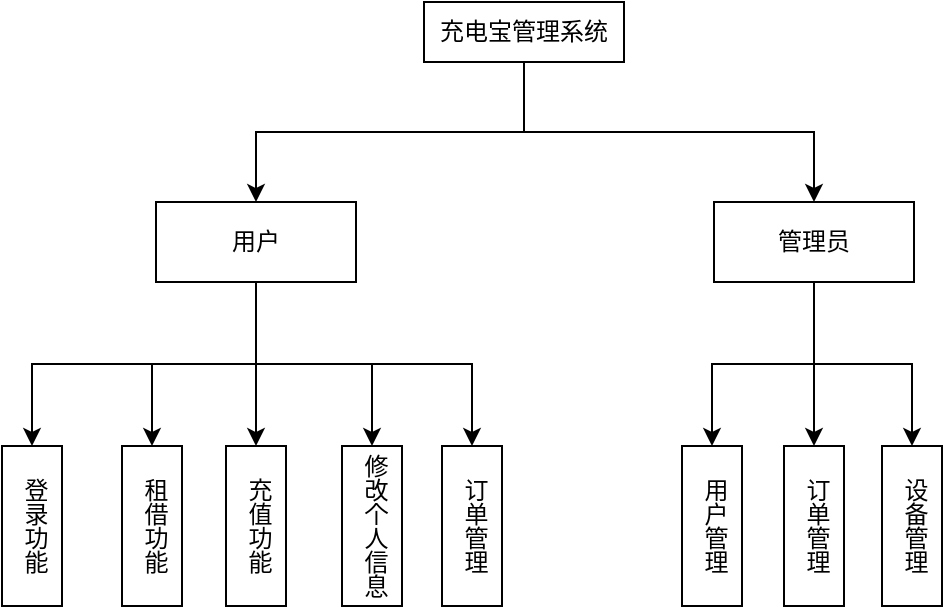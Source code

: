 <mxfile version="24.8.0">
  <diagram name="第 1 页" id="wxHdL_aoK2OwXxyab2-P">
    <mxGraphModel dx="1050" dy="1691" grid="0" gridSize="10" guides="1" tooltips="1" connect="1" arrows="1" fold="1" page="1" pageScale="1" pageWidth="827" pageHeight="1169" math="0" shadow="0">
      <root>
        <mxCell id="0" />
        <mxCell id="1" parent="0" />
        <mxCell id="f6u84PACEqeu1A_250-T-9" style="edgeStyle=orthogonalEdgeStyle;rounded=0;orthogonalLoop=1;jettySize=auto;html=1;exitX=0.5;exitY=1;exitDx=0;exitDy=0;entryX=0.5;entryY=0;entryDx=0;entryDy=0;" parent="1" source="f6u84PACEqeu1A_250-T-1" target="f6u84PACEqeu1A_250-T-3" edge="1">
          <mxGeometry relative="1" as="geometry" />
        </mxCell>
        <mxCell id="f6u84PACEqeu1A_250-T-10" style="edgeStyle=orthogonalEdgeStyle;rounded=0;orthogonalLoop=1;jettySize=auto;html=1;exitX=0.5;exitY=1;exitDx=0;exitDy=0;" parent="1" source="f6u84PACEqeu1A_250-T-1" target="f6u84PACEqeu1A_250-T-8" edge="1">
          <mxGeometry relative="1" as="geometry" />
        </mxCell>
        <mxCell id="f6u84PACEqeu1A_250-T-1" value="&lt;div&gt;&lt;span style=&quot;background-color: initial;&quot;&gt;充电宝管理系统&lt;/span&gt;&lt;/div&gt;" style="rounded=0;whiteSpace=wrap;html=1;" parent="1" vertex="1">
          <mxGeometry x="363" y="-1060" width="100" height="30" as="geometry" />
        </mxCell>
        <mxCell id="8pxQjRXLGJeJOuGP3MxE-17" style="edgeStyle=orthogonalEdgeStyle;rounded=0;orthogonalLoop=1;jettySize=auto;html=1;exitX=0.5;exitY=1;exitDx=0;exitDy=0;entryX=0.5;entryY=0;entryDx=0;entryDy=0;" edge="1" parent="1" source="f6u84PACEqeu1A_250-T-3" target="8pxQjRXLGJeJOuGP3MxE-3">
          <mxGeometry relative="1" as="geometry" />
        </mxCell>
        <mxCell id="8pxQjRXLGJeJOuGP3MxE-18" style="edgeStyle=orthogonalEdgeStyle;rounded=0;orthogonalLoop=1;jettySize=auto;html=1;exitX=0.5;exitY=1;exitDx=0;exitDy=0;entryX=0.5;entryY=0;entryDx=0;entryDy=0;" edge="1" parent="1" source="f6u84PACEqeu1A_250-T-3" target="8pxQjRXLGJeJOuGP3MxE-4">
          <mxGeometry relative="1" as="geometry" />
        </mxCell>
        <mxCell id="8pxQjRXLGJeJOuGP3MxE-20" style="edgeStyle=orthogonalEdgeStyle;rounded=0;orthogonalLoop=1;jettySize=auto;html=1;exitX=0.5;exitY=1;exitDx=0;exitDy=0;entryX=0.5;entryY=0;entryDx=0;entryDy=0;" edge="1" parent="1" source="f6u84PACEqeu1A_250-T-3" target="8pxQjRXLGJeJOuGP3MxE-6">
          <mxGeometry relative="1" as="geometry" />
        </mxCell>
        <mxCell id="8pxQjRXLGJeJOuGP3MxE-21" style="edgeStyle=orthogonalEdgeStyle;rounded=0;orthogonalLoop=1;jettySize=auto;html=1;exitX=0.5;exitY=1;exitDx=0;exitDy=0;" edge="1" parent="1" source="f6u84PACEqeu1A_250-T-3" target="8pxQjRXLGJeJOuGP3MxE-7">
          <mxGeometry relative="1" as="geometry" />
        </mxCell>
        <mxCell id="8pxQjRXLGJeJOuGP3MxE-23" style="edgeStyle=orthogonalEdgeStyle;rounded=0;orthogonalLoop=1;jettySize=auto;html=1;exitX=0.5;exitY=1;exitDx=0;exitDy=0;" edge="1" parent="1" source="f6u84PACEqeu1A_250-T-3" target="8pxQjRXLGJeJOuGP3MxE-5">
          <mxGeometry relative="1" as="geometry" />
        </mxCell>
        <mxCell id="f6u84PACEqeu1A_250-T-3" value="用户" style="rounded=0;whiteSpace=wrap;html=1;" parent="1" vertex="1">
          <mxGeometry x="229" y="-960" width="100" height="40" as="geometry" />
        </mxCell>
        <mxCell id="8pxQjRXLGJeJOuGP3MxE-25" style="edgeStyle=orthogonalEdgeStyle;rounded=0;orthogonalLoop=1;jettySize=auto;html=1;exitX=0.5;exitY=1;exitDx=0;exitDy=0;entryX=0.5;entryY=0;entryDx=0;entryDy=0;" edge="1" parent="1" source="f6u84PACEqeu1A_250-T-8" target="8pxQjRXLGJeJOuGP3MxE-8">
          <mxGeometry relative="1" as="geometry" />
        </mxCell>
        <mxCell id="8pxQjRXLGJeJOuGP3MxE-26" style="edgeStyle=orthogonalEdgeStyle;rounded=0;orthogonalLoop=1;jettySize=auto;html=1;exitX=0.5;exitY=1;exitDx=0;exitDy=0;entryX=0.5;entryY=0;entryDx=0;entryDy=0;" edge="1" parent="1" source="f6u84PACEqeu1A_250-T-8" target="8pxQjRXLGJeJOuGP3MxE-9">
          <mxGeometry relative="1" as="geometry" />
        </mxCell>
        <mxCell id="8pxQjRXLGJeJOuGP3MxE-27" style="edgeStyle=orthogonalEdgeStyle;rounded=0;orthogonalLoop=1;jettySize=auto;html=1;exitX=0.5;exitY=1;exitDx=0;exitDy=0;entryX=0.5;entryY=0;entryDx=0;entryDy=0;" edge="1" parent="1" source="f6u84PACEqeu1A_250-T-8" target="8pxQjRXLGJeJOuGP3MxE-10">
          <mxGeometry relative="1" as="geometry" />
        </mxCell>
        <mxCell id="f6u84PACEqeu1A_250-T-8" value="管理员" style="rounded=0;whiteSpace=wrap;html=1;" parent="1" vertex="1">
          <mxGeometry x="508" y="-960" width="100" height="40" as="geometry" />
        </mxCell>
        <mxCell id="8pxQjRXLGJeJOuGP3MxE-3" value="登录功能" style="rounded=0;whiteSpace=wrap;html=1;textDirection=vertical-lr;" vertex="1" parent="1">
          <mxGeometry x="152" y="-838" width="30" height="80" as="geometry" />
        </mxCell>
        <mxCell id="8pxQjRXLGJeJOuGP3MxE-4" value="租借功能" style="rounded=0;whiteSpace=wrap;html=1;textDirection=vertical-lr;" vertex="1" parent="1">
          <mxGeometry x="212" y="-838" width="30" height="80" as="geometry" />
        </mxCell>
        <mxCell id="8pxQjRXLGJeJOuGP3MxE-5" value="充值功能" style="rounded=0;whiteSpace=wrap;html=1;textDirection=vertical-lr;" vertex="1" parent="1">
          <mxGeometry x="264" y="-838" width="30" height="80" as="geometry" />
        </mxCell>
        <mxCell id="8pxQjRXLGJeJOuGP3MxE-6" value="修改个人信息" style="rounded=0;whiteSpace=wrap;html=1;textDirection=vertical-lr;" vertex="1" parent="1">
          <mxGeometry x="322" y="-838" width="30" height="80" as="geometry" />
        </mxCell>
        <mxCell id="8pxQjRXLGJeJOuGP3MxE-7" value="订单管理" style="rounded=0;whiteSpace=wrap;html=1;textDirection=vertical-lr;" vertex="1" parent="1">
          <mxGeometry x="372" y="-838" width="30" height="80" as="geometry" />
        </mxCell>
        <mxCell id="8pxQjRXLGJeJOuGP3MxE-8" value="用户管理" style="rounded=0;whiteSpace=wrap;html=1;textDirection=vertical-lr;" vertex="1" parent="1">
          <mxGeometry x="492" y="-838" width="30" height="80" as="geometry" />
        </mxCell>
        <mxCell id="8pxQjRXLGJeJOuGP3MxE-9" value="订单管理" style="rounded=0;whiteSpace=wrap;html=1;textDirection=vertical-lr;" vertex="1" parent="1">
          <mxGeometry x="543" y="-838" width="30" height="80" as="geometry" />
        </mxCell>
        <mxCell id="8pxQjRXLGJeJOuGP3MxE-10" value="设备管理" style="rounded=0;whiteSpace=wrap;html=1;textDirection=vertical-lr;" vertex="1" parent="1">
          <mxGeometry x="592" y="-838" width="30" height="80" as="geometry" />
        </mxCell>
      </root>
    </mxGraphModel>
  </diagram>
</mxfile>
